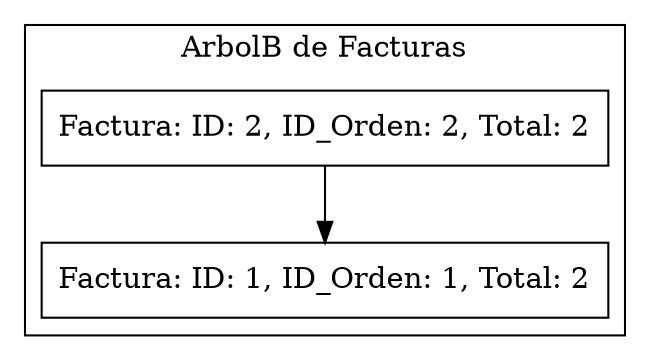 digraph G {
    node [shape=record];
    rankdir=TB;
    subgraph cluster_0 {
        label = "ArbolB de Facturas";
        n0 [label = "{<data> Factura: ID: 2, ID_Orden: 2, Total: 2}"];
        n0 -> n1;
        n1 [label = "{<data> Factura: ID: 1, ID_Orden: 1, Total: 2}"];
    }
}
